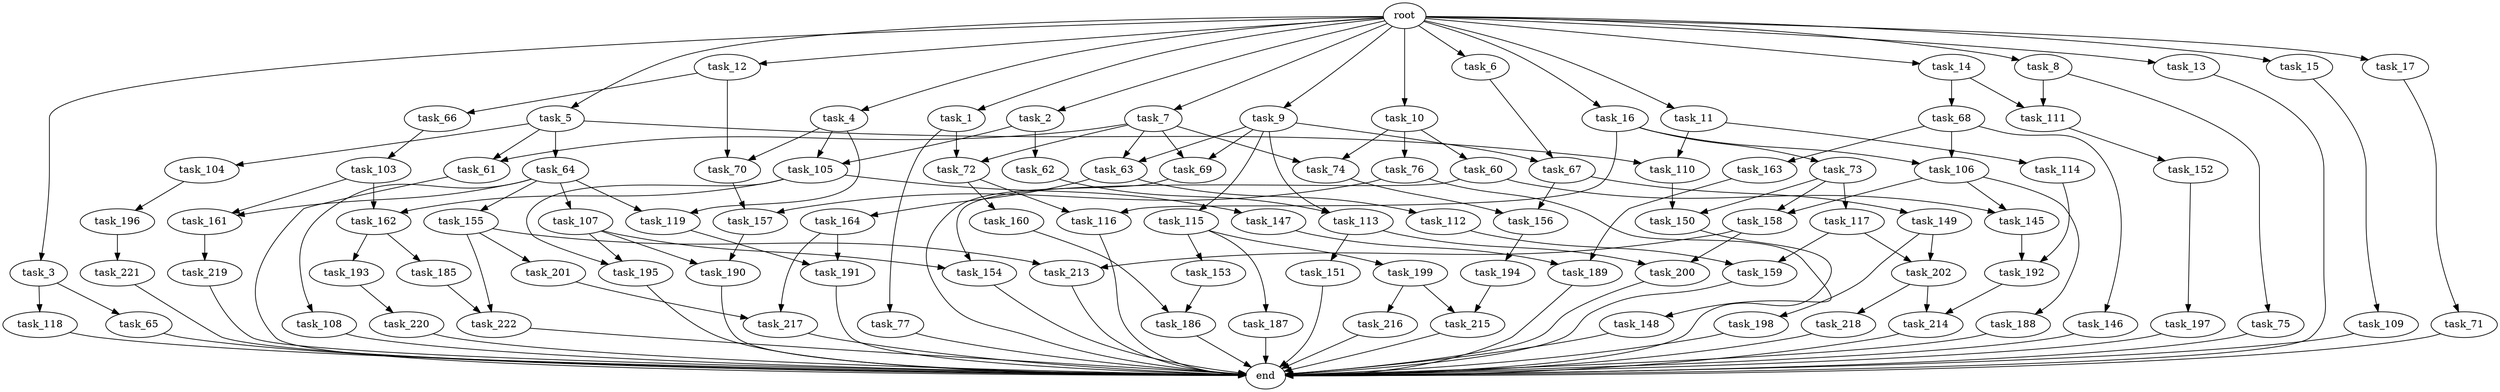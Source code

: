 digraph G {
  root [size="0.000000"];
  task_1 [size="10.240000"];
  task_2 [size="10.240000"];
  task_3 [size="10.240000"];
  task_4 [size="10.240000"];
  task_5 [size="10.240000"];
  task_6 [size="10.240000"];
  task_7 [size="10.240000"];
  task_8 [size="10.240000"];
  task_9 [size="10.240000"];
  task_10 [size="10.240000"];
  task_11 [size="10.240000"];
  task_12 [size="10.240000"];
  task_13 [size="10.240000"];
  task_14 [size="10.240000"];
  task_15 [size="10.240000"];
  task_16 [size="10.240000"];
  task_17 [size="10.240000"];
  task_60 [size="773094113.280000"];
  task_61 [size="8933531975.680000"];
  task_62 [size="1374389534.720000"];
  task_63 [size="5841155522.560000"];
  task_64 [size="8589934592.000000"];
  task_65 [size="2147483648.000000"];
  task_66 [size="8589934592.000000"];
  task_67 [size="10995116277.760000"];
  task_68 [size="3092376453.120000"];
  task_69 [size="5841155522.560000"];
  task_70 [size="12799002542.080000"];
  task_71 [size="8589934592.000000"];
  task_72 [size="2491081031.680000"];
  task_73 [size="343597383.680000"];
  task_74 [size="1116691496.960000"];
  task_75 [size="5497558138.880000"];
  task_76 [size="773094113.280000"];
  task_77 [size="2147483648.000000"];
  task_103 [size="343597383.680000"];
  task_104 [size="8589934592.000000"];
  task_105 [size="5583457484.800000"];
  task_106 [size="1116691496.960000"];
  task_107 [size="2147483648.000000"];
  task_108 [size="2147483648.000000"];
  task_109 [size="4209067950.080000"];
  task_110 [size="9363028705.280001"];
  task_111 [size="8589934592.000000"];
  task_112 [size="2147483648.000000"];
  task_113 [size="8589934592.000000"];
  task_114 [size="773094113.280000"];
  task_115 [size="5497558138.880000"];
  task_116 [size="5841155522.560000"];
  task_117 [size="343597383.680000"];
  task_118 [size="2147483648.000000"];
  task_119 [size="6356551598.080000"];
  task_145 [size="10995116277.760000"];
  task_146 [size="773094113.280000"];
  task_147 [size="343597383.680000"];
  task_148 [size="3092376453.120000"];
  task_149 [size="343597383.680000"];
  task_150 [size="7301444403.200000"];
  task_151 [size="4209067950.080000"];
  task_152 [size="1374389534.720000"];
  task_153 [size="343597383.680000"];
  task_154 [size="10995116277.760000"];
  task_155 [size="2147483648.000000"];
  task_156 [size="4552665333.760000"];
  task_157 [size="11682311045.120001"];
  task_158 [size="5841155522.560000"];
  task_159 [size="9105330667.520000"];
  task_160 [size="5497558138.880000"];
  task_161 [size="10737418240.000000"];
  task_162 [size="8933531975.680000"];
  task_163 [size="773094113.280000"];
  task_164 [size="2147483648.000000"];
  task_185 [size="773094113.280000"];
  task_186 [size="6356551598.080000"];
  task_187 [size="343597383.680000"];
  task_188 [size="5497558138.880000"];
  task_189 [size="9964324126.719999"];
  task_190 [size="6270652252.160000"];
  task_191 [size="4982162063.360000"];
  task_192 [size="8933531975.680000"];
  task_193 [size="773094113.280000"];
  task_194 [size="773094113.280000"];
  task_195 [size="5841155522.560000"];
  task_196 [size="8589934592.000000"];
  task_197 [size="5497558138.880000"];
  task_198 [size="3092376453.120000"];
  task_199 [size="343597383.680000"];
  task_200 [size="9706626088.960001"];
  task_201 [size="773094113.280000"];
  task_202 [size="10050223472.639999"];
  task_213 [size="6270652252.160000"];
  task_214 [size="5841155522.560000"];
  task_215 [size="2147483648.000000"];
  task_216 [size="1374389534.720000"];
  task_217 [size="8418135900.160000"];
  task_218 [size="5497558138.880000"];
  task_219 [size="8589934592.000000"];
  task_220 [size="4209067950.080000"];
  task_221 [size="1374389534.720000"];
  task_222 [size="2147483648.000000"];
  end [size="0.000000"];

  root -> task_1 [size="1.000000"];
  root -> task_2 [size="1.000000"];
  root -> task_3 [size="1.000000"];
  root -> task_4 [size="1.000000"];
  root -> task_5 [size="1.000000"];
  root -> task_6 [size="1.000000"];
  root -> task_7 [size="1.000000"];
  root -> task_8 [size="1.000000"];
  root -> task_9 [size="1.000000"];
  root -> task_10 [size="1.000000"];
  root -> task_11 [size="1.000000"];
  root -> task_12 [size="1.000000"];
  root -> task_13 [size="1.000000"];
  root -> task_14 [size="1.000000"];
  root -> task_15 [size="1.000000"];
  root -> task_16 [size="1.000000"];
  root -> task_17 [size="1.000000"];
  task_1 -> task_72 [size="209715200.000000"];
  task_1 -> task_77 [size="209715200.000000"];
  task_2 -> task_62 [size="134217728.000000"];
  task_2 -> task_105 [size="134217728.000000"];
  task_3 -> task_65 [size="209715200.000000"];
  task_3 -> task_118 [size="209715200.000000"];
  task_4 -> task_70 [size="411041792.000000"];
  task_4 -> task_105 [size="411041792.000000"];
  task_4 -> task_119 [size="411041792.000000"];
  task_5 -> task_61 [size="838860800.000000"];
  task_5 -> task_64 [size="838860800.000000"];
  task_5 -> task_104 [size="838860800.000000"];
  task_5 -> task_110 [size="838860800.000000"];
  task_6 -> task_67 [size="536870912.000000"];
  task_7 -> task_61 [size="33554432.000000"];
  task_7 -> task_63 [size="33554432.000000"];
  task_7 -> task_69 [size="33554432.000000"];
  task_7 -> task_72 [size="33554432.000000"];
  task_7 -> task_74 [size="33554432.000000"];
  task_8 -> task_75 [size="536870912.000000"];
  task_8 -> task_111 [size="536870912.000000"];
  task_9 -> task_63 [size="536870912.000000"];
  task_9 -> task_67 [size="536870912.000000"];
  task_9 -> task_69 [size="536870912.000000"];
  task_9 -> task_113 [size="536870912.000000"];
  task_9 -> task_115 [size="536870912.000000"];
  task_10 -> task_60 [size="75497472.000000"];
  task_10 -> task_74 [size="75497472.000000"];
  task_10 -> task_76 [size="75497472.000000"];
  task_11 -> task_110 [size="75497472.000000"];
  task_11 -> task_114 [size="75497472.000000"];
  task_12 -> task_66 [size="838860800.000000"];
  task_12 -> task_70 [size="838860800.000000"];
  task_13 -> end [size="1.000000"];
  task_14 -> task_68 [size="301989888.000000"];
  task_14 -> task_111 [size="301989888.000000"];
  task_15 -> task_109 [size="411041792.000000"];
  task_16 -> task_73 [size="33554432.000000"];
  task_16 -> task_106 [size="33554432.000000"];
  task_16 -> task_116 [size="33554432.000000"];
  task_17 -> task_71 [size="838860800.000000"];
  task_60 -> task_145 [size="536870912.000000"];
  task_60 -> task_154 [size="536870912.000000"];
  task_61 -> end [size="1.000000"];
  task_62 -> task_113 [size="301989888.000000"];
  task_63 -> task_112 [size="209715200.000000"];
  task_63 -> task_164 [size="209715200.000000"];
  task_64 -> task_107 [size="209715200.000000"];
  task_64 -> task_108 [size="209715200.000000"];
  task_64 -> task_119 [size="209715200.000000"];
  task_64 -> task_155 [size="209715200.000000"];
  task_64 -> task_161 [size="209715200.000000"];
  task_65 -> end [size="1.000000"];
  task_66 -> task_103 [size="33554432.000000"];
  task_67 -> task_149 [size="33554432.000000"];
  task_67 -> task_156 [size="33554432.000000"];
  task_68 -> task_106 [size="75497472.000000"];
  task_68 -> task_146 [size="75497472.000000"];
  task_68 -> task_163 [size="75497472.000000"];
  task_69 -> end [size="1.000000"];
  task_70 -> task_157 [size="838860800.000000"];
  task_71 -> end [size="1.000000"];
  task_72 -> task_116 [size="536870912.000000"];
  task_72 -> task_160 [size="536870912.000000"];
  task_73 -> task_117 [size="33554432.000000"];
  task_73 -> task_150 [size="33554432.000000"];
  task_73 -> task_158 [size="33554432.000000"];
  task_74 -> task_156 [size="411041792.000000"];
  task_75 -> end [size="1.000000"];
  task_76 -> task_148 [size="301989888.000000"];
  task_76 -> task_157 [size="301989888.000000"];
  task_77 -> end [size="1.000000"];
  task_103 -> task_161 [size="838860800.000000"];
  task_103 -> task_162 [size="838860800.000000"];
  task_104 -> task_196 [size="838860800.000000"];
  task_105 -> task_147 [size="33554432.000000"];
  task_105 -> task_162 [size="33554432.000000"];
  task_105 -> task_195 [size="33554432.000000"];
  task_106 -> task_145 [size="536870912.000000"];
  task_106 -> task_158 [size="536870912.000000"];
  task_106 -> task_188 [size="536870912.000000"];
  task_107 -> task_154 [size="536870912.000000"];
  task_107 -> task_190 [size="536870912.000000"];
  task_107 -> task_195 [size="536870912.000000"];
  task_108 -> end [size="1.000000"];
  task_109 -> end [size="1.000000"];
  task_110 -> task_150 [size="679477248.000000"];
  task_111 -> task_152 [size="134217728.000000"];
  task_112 -> task_159 [size="209715200.000000"];
  task_113 -> task_151 [size="411041792.000000"];
  task_113 -> task_200 [size="411041792.000000"];
  task_114 -> task_192 [size="33554432.000000"];
  task_115 -> task_153 [size="33554432.000000"];
  task_115 -> task_187 [size="33554432.000000"];
  task_115 -> task_199 [size="33554432.000000"];
  task_116 -> end [size="1.000000"];
  task_117 -> task_159 [size="679477248.000000"];
  task_117 -> task_202 [size="679477248.000000"];
  task_118 -> end [size="1.000000"];
  task_119 -> task_191 [size="75497472.000000"];
  task_145 -> task_192 [size="838860800.000000"];
  task_146 -> end [size="1.000000"];
  task_147 -> task_189 [size="838860800.000000"];
  task_148 -> end [size="1.000000"];
  task_149 -> task_198 [size="301989888.000000"];
  task_149 -> task_202 [size="301989888.000000"];
  task_150 -> end [size="1.000000"];
  task_151 -> end [size="1.000000"];
  task_152 -> task_197 [size="536870912.000000"];
  task_153 -> task_186 [size="209715200.000000"];
  task_154 -> end [size="1.000000"];
  task_155 -> task_201 [size="75497472.000000"];
  task_155 -> task_213 [size="75497472.000000"];
  task_155 -> task_222 [size="75497472.000000"];
  task_156 -> task_194 [size="75497472.000000"];
  task_157 -> task_190 [size="75497472.000000"];
  task_158 -> task_200 [size="536870912.000000"];
  task_158 -> task_213 [size="536870912.000000"];
  task_159 -> end [size="1.000000"];
  task_160 -> task_186 [size="411041792.000000"];
  task_161 -> task_219 [size="838860800.000000"];
  task_162 -> task_185 [size="75497472.000000"];
  task_162 -> task_193 [size="75497472.000000"];
  task_163 -> task_189 [size="134217728.000000"];
  task_164 -> task_191 [size="411041792.000000"];
  task_164 -> task_217 [size="411041792.000000"];
  task_185 -> task_222 [size="134217728.000000"];
  task_186 -> end [size="1.000000"];
  task_187 -> end [size="1.000000"];
  task_188 -> end [size="1.000000"];
  task_189 -> end [size="1.000000"];
  task_190 -> end [size="1.000000"];
  task_191 -> end [size="1.000000"];
  task_192 -> task_214 [size="33554432.000000"];
  task_193 -> task_220 [size="411041792.000000"];
  task_194 -> task_215 [size="75497472.000000"];
  task_195 -> end [size="1.000000"];
  task_196 -> task_221 [size="134217728.000000"];
  task_197 -> end [size="1.000000"];
  task_198 -> end [size="1.000000"];
  task_199 -> task_215 [size="134217728.000000"];
  task_199 -> task_216 [size="134217728.000000"];
  task_200 -> end [size="1.000000"];
  task_201 -> task_217 [size="411041792.000000"];
  task_202 -> task_214 [size="536870912.000000"];
  task_202 -> task_218 [size="536870912.000000"];
  task_213 -> end [size="1.000000"];
  task_214 -> end [size="1.000000"];
  task_215 -> end [size="1.000000"];
  task_216 -> end [size="1.000000"];
  task_217 -> end [size="1.000000"];
  task_218 -> end [size="1.000000"];
  task_219 -> end [size="1.000000"];
  task_220 -> end [size="1.000000"];
  task_221 -> end [size="1.000000"];
  task_222 -> end [size="1.000000"];
}

